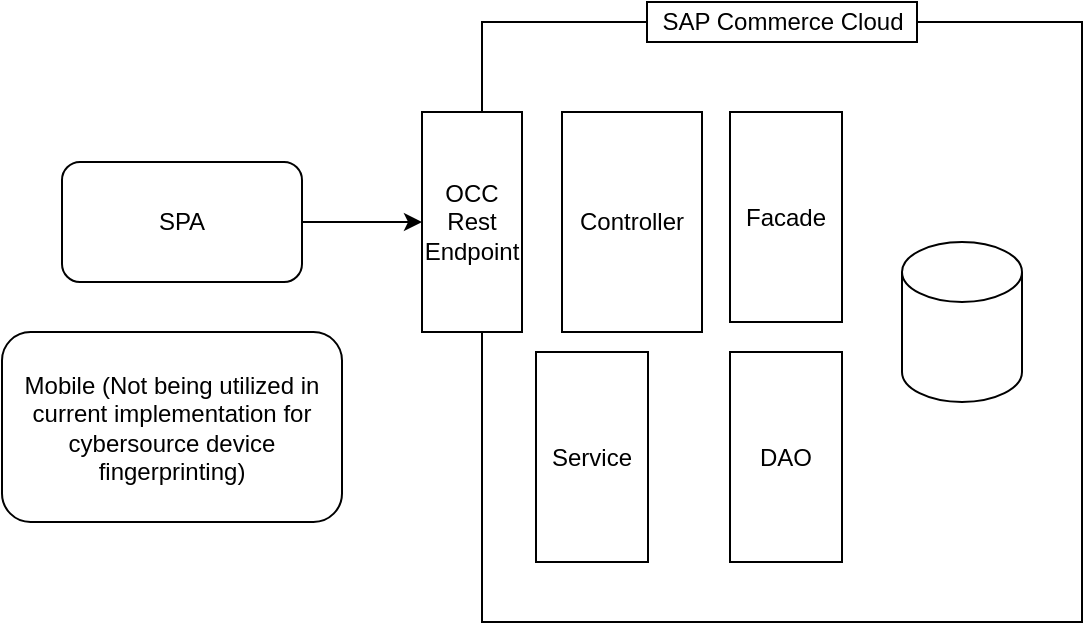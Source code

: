 <mxfile version="14.2.7" type="github">
  <diagram id="C5RBs43oDa-KdzZeNtuy" name="Page-1">
    <mxGraphModel dx="1665" dy="959" grid="1" gridSize="10" guides="1" tooltips="1" connect="1" arrows="1" fold="1" page="1" pageScale="1" pageWidth="827" pageHeight="1169" math="0" shadow="0">
      <root>
        <mxCell id="WIyWlLk6GJQsqaUBKTNV-0" />
        <mxCell id="WIyWlLk6GJQsqaUBKTNV-1" parent="WIyWlLk6GJQsqaUBKTNV-0" />
        <mxCell id="Gnpq8NItKPoNj1QM45Gr-0" value="SPA" style="rounded=1;whiteSpace=wrap;html=1;" vertex="1" parent="WIyWlLk6GJQsqaUBKTNV-1">
          <mxGeometry x="90" y="300" width="120" height="60" as="geometry" />
        </mxCell>
        <mxCell id="Gnpq8NItKPoNj1QM45Gr-1" value="" style="whiteSpace=wrap;html=1;aspect=fixed;" vertex="1" parent="WIyWlLk6GJQsqaUBKTNV-1">
          <mxGeometry x="300" y="230" width="300" height="300" as="geometry" />
        </mxCell>
        <mxCell id="Gnpq8NItKPoNj1QM45Gr-2" value="SAP Commerce Cloud" style="rounded=0;whiteSpace=wrap;html=1;" vertex="1" parent="WIyWlLk6GJQsqaUBKTNV-1">
          <mxGeometry x="382.5" y="220" width="135" height="20" as="geometry" />
        </mxCell>
        <mxCell id="Gnpq8NItKPoNj1QM45Gr-3" value="OCC&lt;br&gt;Rest Endpoint" style="rounded=0;whiteSpace=wrap;html=1;" vertex="1" parent="WIyWlLk6GJQsqaUBKTNV-1">
          <mxGeometry x="270" y="275" width="50" height="110" as="geometry" />
        </mxCell>
        <mxCell id="Gnpq8NItKPoNj1QM45Gr-4" value="" style="shape=cylinder3;whiteSpace=wrap;html=1;boundedLbl=1;backgroundOutline=1;size=15;" vertex="1" parent="WIyWlLk6GJQsqaUBKTNV-1">
          <mxGeometry x="510" y="340" width="60" height="80" as="geometry" />
        </mxCell>
        <mxCell id="Gnpq8NItKPoNj1QM45Gr-7" value="Facade" style="rounded=0;whiteSpace=wrap;html=1;" vertex="1" parent="WIyWlLk6GJQsqaUBKTNV-1">
          <mxGeometry x="424" y="275" width="56" height="105" as="geometry" />
        </mxCell>
        <mxCell id="Gnpq8NItKPoNj1QM45Gr-8" value="Service" style="rounded=0;whiteSpace=wrap;html=1;" vertex="1" parent="WIyWlLk6GJQsqaUBKTNV-1">
          <mxGeometry x="327" y="395" width="56" height="105" as="geometry" />
        </mxCell>
        <mxCell id="Gnpq8NItKPoNj1QM45Gr-9" value="DAO" style="rounded=0;whiteSpace=wrap;html=1;" vertex="1" parent="WIyWlLk6GJQsqaUBKTNV-1">
          <mxGeometry x="424" y="395" width="56" height="105" as="geometry" />
        </mxCell>
        <mxCell id="Gnpq8NItKPoNj1QM45Gr-10" value="Mobile (Not being utilized in current implementation for cybersource device fingerprinting)" style="rounded=1;whiteSpace=wrap;html=1;" vertex="1" parent="WIyWlLk6GJQsqaUBKTNV-1">
          <mxGeometry x="60" y="385" width="170" height="95" as="geometry" />
        </mxCell>
        <mxCell id="Gnpq8NItKPoNj1QM45Gr-11" value="" style="endArrow=classic;html=1;exitX=1;exitY=0.5;exitDx=0;exitDy=0;entryX=0;entryY=0.5;entryDx=0;entryDy=0;" edge="1" parent="WIyWlLk6GJQsqaUBKTNV-1" source="Gnpq8NItKPoNj1QM45Gr-0" target="Gnpq8NItKPoNj1QM45Gr-3">
          <mxGeometry width="50" height="50" relative="1" as="geometry">
            <mxPoint x="390" y="460" as="sourcePoint" />
            <mxPoint x="440" y="410" as="targetPoint" />
          </mxGeometry>
        </mxCell>
        <mxCell id="Gnpq8NItKPoNj1QM45Gr-12" value="Controller" style="rounded=0;whiteSpace=wrap;html=1;" vertex="1" parent="WIyWlLk6GJQsqaUBKTNV-1">
          <mxGeometry x="340" y="275" width="70" height="110" as="geometry" />
        </mxCell>
      </root>
    </mxGraphModel>
  </diagram>
</mxfile>
